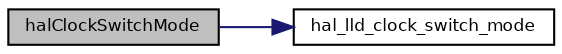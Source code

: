 digraph "halClockSwitchMode"
{
  bgcolor="transparent";
  edge [fontname="Helvetica",fontsize="8",labelfontname="Helvetica",labelfontsize="8"];
  node [fontname="Helvetica",fontsize="8",shape=record];
  rankdir="LR";
  Node47 [label="halClockSwitchMode",height=0.2,width=0.4,color="black", fillcolor="grey75", style="filled", fontcolor="black"];
  Node47 -> Node48 [color="midnightblue",fontsize="8",style="solid",fontname="Helvetica"];
  Node48 [label="hal_lld_clock_switch_mode",height=0.2,width=0.4,color="black",URL="$group___h_a_l.html#gacd0dbce42095963e5dc9214f54d25381",tooltip="Switches to a different clock configuration. "];
}
